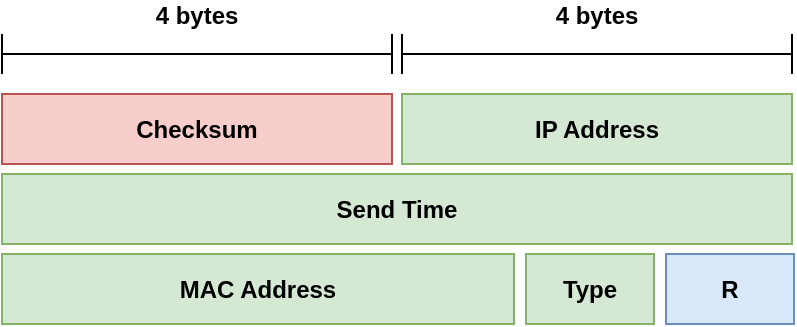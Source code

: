 <mxfile version="14.9.0" type="device"><diagram id="udyEIOCDXJnQWylX6YLr" name="Page-1"><mxGraphModel dx="675" dy="373" grid="1" gridSize="10" guides="1" tooltips="1" connect="1" arrows="1" fold="1" page="1" pageScale="1" pageWidth="827" pageHeight="1169" math="0" shadow="0"><root><mxCell id="0"/><mxCell id="1" parent="0"/><mxCell id="yJ6kf9lsbilPNRsCoWEu-2" value="Checksum" style="rounded=0;whiteSpace=wrap;html=1;fillColor=#f8cecc;strokeColor=#b85450;fontStyle=1" vertex="1" parent="1"><mxGeometry x="214" y="240" width="195" height="35" as="geometry"/></mxCell><mxCell id="yJ6kf9lsbilPNRsCoWEu-4" value="MAC Address" style="rounded=0;whiteSpace=wrap;html=1;fillColor=#d5e8d4;strokeColor=#82b366;fontStyle=1" vertex="1" parent="1"><mxGeometry x="214" y="320" width="256" height="35" as="geometry"/></mxCell><mxCell id="yJ6kf9lsbilPNRsCoWEu-5" value="Send Time" style="rounded=0;whiteSpace=wrap;html=1;fillColor=#d5e8d4;strokeColor=#82b366;fontStyle=1" vertex="1" parent="1"><mxGeometry x="214" y="280" width="395" height="35" as="geometry"/></mxCell><mxCell id="yJ6kf9lsbilPNRsCoWEu-8" value="4 bytes" style="shape=crossbar;whiteSpace=wrap;html=1;rounded=1;verticalAlign=bottom;labelPosition=center;verticalLabelPosition=top;align=center;fontStyle=1" vertex="1" parent="1"><mxGeometry x="214" y="210" width="195" height="20" as="geometry"/></mxCell><mxCell id="yJ6kf9lsbilPNRsCoWEu-9" value="Type" style="rounded=0;whiteSpace=wrap;html=1;fillColor=#d5e8d4;strokeColor=#82b366;fontStyle=1" vertex="1" parent="1"><mxGeometry x="476" y="320" width="64" height="35" as="geometry"/></mxCell><mxCell id="yJ6kf9lsbilPNRsCoWEu-18" value="IP Address" style="rounded=0;whiteSpace=wrap;html=1;fillColor=#d5e8d4;strokeColor=#82b366;fontStyle=1" vertex="1" parent="1"><mxGeometry x="414" y="240" width="195" height="35" as="geometry"/></mxCell><mxCell id="yJ6kf9lsbilPNRsCoWEu-19" value="4 bytes" style="shape=crossbar;whiteSpace=wrap;html=1;rounded=1;verticalAlign=bottom;labelPosition=center;verticalLabelPosition=top;align=center;fontStyle=1" vertex="1" parent="1"><mxGeometry x="414" y="210" width="195" height="20" as="geometry"/></mxCell><mxCell id="yJ6kf9lsbilPNRsCoWEu-20" value="R" style="rounded=0;whiteSpace=wrap;html=1;fillColor=#dae8fc;strokeColor=#6c8ebf;fontStyle=1" vertex="1" parent="1"><mxGeometry x="546" y="320" width="64" height="35" as="geometry"/></mxCell></root></mxGraphModel></diagram></mxfile>